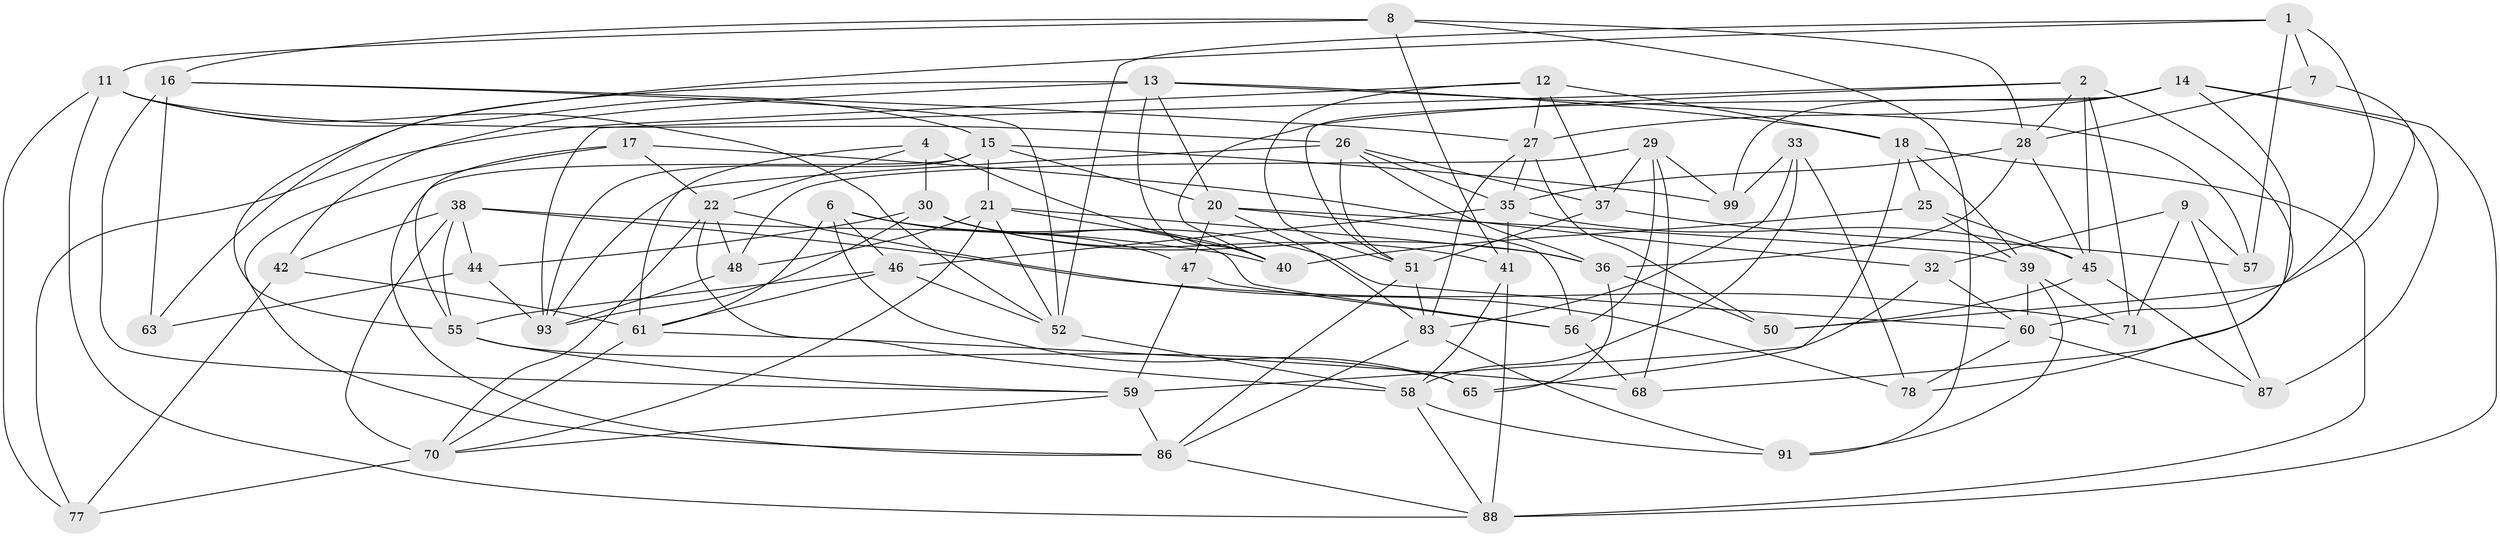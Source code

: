 // original degree distribution, {4: 1.0}
// Generated by graph-tools (version 1.1) at 2025/11/02/27/25 16:11:50]
// undirected, 63 vertices, 161 edges
graph export_dot {
graph [start="1"]
  node [color=gray90,style=filled];
  1 [super="+3"];
  2 [super="+5"];
  4;
  6 [super="+94"];
  7;
  8 [super="+10"];
  9;
  11 [super="+54"];
  12 [super="+75"];
  13 [super="+24"];
  14 [super="+96"];
  15 [super="+66"];
  16 [super="+23"];
  17;
  18 [super="+19"];
  20 [super="+64"];
  21 [super="+62"];
  22 [super="+34"];
  25;
  26 [super="+53"];
  27 [super="+72"];
  28 [super="+31"];
  29 [super="+74"];
  30 [super="+69"];
  32;
  33;
  35 [super="+103"];
  36 [super="+102"];
  37 [super="+84"];
  38 [super="+43"];
  39 [super="+67"];
  40 [super="+49"];
  41 [super="+79"];
  42;
  44;
  45 [super="+73"];
  46 [super="+100"];
  47;
  48;
  50;
  51 [super="+98"];
  52 [super="+97"];
  55 [super="+80"];
  56 [super="+89"];
  57;
  58 [super="+82"];
  59 [super="+104"];
  60 [super="+92"];
  61 [super="+76"];
  63;
  65;
  68;
  70 [super="+81"];
  71;
  77;
  78;
  83 [super="+85"];
  86 [super="+90"];
  87;
  88 [super="+101"];
  91;
  93 [super="+95"];
  99;
  1 -- 57;
  1 -- 55;
  1 -- 7 [weight=2];
  1 -- 50;
  1 -- 52;
  2 -- 93;
  2 -- 40;
  2 -- 45;
  2 -- 78;
  2 -- 71;
  2 -- 28;
  4 -- 61;
  4 -- 40;
  4 -- 30;
  4 -- 22;
  6 -- 47;
  6 -- 46 [weight=2];
  6 -- 61;
  6 -- 65;
  6 -- 60;
  7 -- 28;
  7 -- 60;
  8 -- 28;
  8 -- 91;
  8 -- 41 [weight=2];
  8 -- 16;
  8 -- 11;
  9 -- 57;
  9 -- 71;
  9 -- 32;
  9 -- 87;
  11 -- 26;
  11 -- 15;
  11 -- 52;
  11 -- 88;
  11 -- 77;
  12 -- 18;
  12 -- 51;
  12 -- 37 [weight=2];
  12 -- 77;
  12 -- 27;
  13 -- 63;
  13 -- 57;
  13 -- 40;
  13 -- 42;
  13 -- 20;
  13 -- 18;
  14 -- 27;
  14 -- 87;
  14 -- 88;
  14 -- 99;
  14 -- 68;
  14 -- 51;
  15 -- 99;
  15 -- 20;
  15 -- 21;
  15 -- 86;
  15 -- 93;
  16 -- 27;
  16 -- 63 [weight=2];
  16 -- 59;
  16 -- 52;
  17 -- 32;
  17 -- 86;
  17 -- 22;
  17 -- 55;
  18 -- 39;
  18 -- 25;
  18 -- 88;
  18 -- 65;
  20 -- 39;
  20 -- 83;
  20 -- 47;
  20 -- 56;
  21 -- 52;
  21 -- 48;
  21 -- 40;
  21 -- 36;
  21 -- 70;
  22 -- 58;
  22 -- 70;
  22 -- 48;
  22 -- 78;
  25 -- 45;
  25 -- 40;
  25 -- 39;
  26 -- 37;
  26 -- 35;
  26 -- 36;
  26 -- 93;
  26 -- 51;
  27 -- 83;
  27 -- 50;
  27 -- 35;
  28 -- 45;
  28 -- 35;
  28 -- 36;
  29 -- 56 [weight=2];
  29 -- 68;
  29 -- 37;
  29 -- 48;
  29 -- 99;
  30 -- 44;
  30 -- 36;
  30 -- 41;
  30 -- 93;
  30 -- 56;
  32 -- 60;
  32 -- 59;
  33 -- 78;
  33 -- 99;
  33 -- 83;
  33 -- 58;
  35 -- 41;
  35 -- 45;
  35 -- 46;
  36 -- 65;
  36 -- 50;
  37 -- 57;
  37 -- 51;
  38 -- 44;
  38 -- 42;
  38 -- 55;
  38 -- 71;
  38 -- 40;
  38 -- 70;
  39 -- 71;
  39 -- 91;
  39 -- 60;
  41 -- 58;
  41 -- 88;
  42 -- 77;
  42 -- 61;
  44 -- 63;
  44 -- 93;
  45 -- 87;
  45 -- 50;
  46 -- 61;
  46 -- 55;
  46 -- 52;
  47 -- 59;
  47 -- 56;
  48 -- 93;
  51 -- 86;
  51 -- 83;
  52 -- 58;
  55 -- 59;
  55 -- 65;
  56 -- 68;
  58 -- 91;
  58 -- 88;
  59 -- 86;
  59 -- 70;
  60 -- 87;
  60 -- 78;
  61 -- 70;
  61 -- 68;
  70 -- 77;
  83 -- 91;
  83 -- 86;
  86 -- 88;
}

